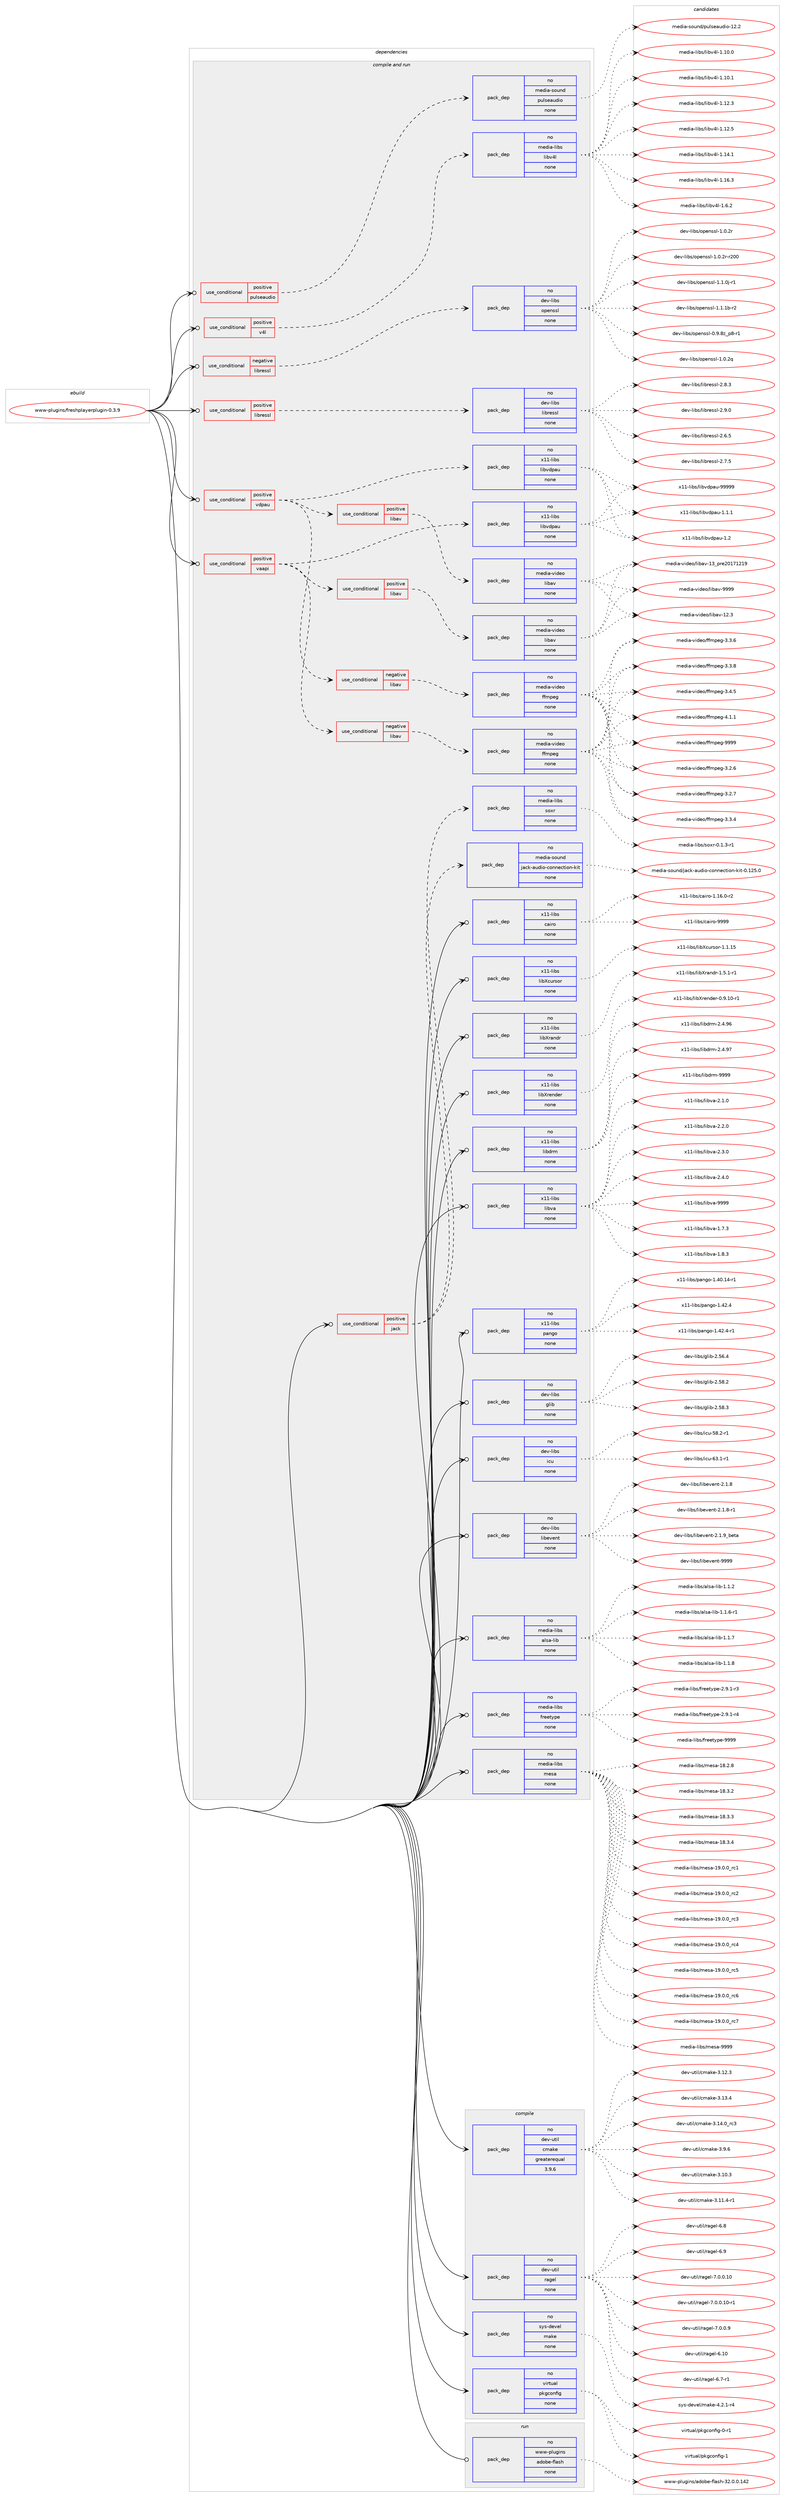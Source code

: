digraph prolog {

# *************
# Graph options
# *************

newrank=true;
concentrate=true;
compound=true;
graph [rankdir=LR,fontname=Helvetica,fontsize=10,ranksep=1.5];#, ranksep=2.5, nodesep=0.2];
edge  [arrowhead=vee];
node  [fontname=Helvetica,fontsize=10];

# **********
# The ebuild
# **********

subgraph cluster_leftcol {
color=gray;
rank=same;
label=<<i>ebuild</i>>;
id [label="www-plugins/freshplayerplugin-0.3.9", color=red, width=4, href="../www-plugins/freshplayerplugin-0.3.9.svg"];
}

# ****************
# The dependencies
# ****************

subgraph cluster_midcol {
color=gray;
label=<<i>dependencies</i>>;
subgraph cluster_compile {
fillcolor="#eeeeee";
style=filled;
label=<<i>compile</i>>;
subgraph pack1257080 {
dependency1750704 [label=<<TABLE BORDER="0" CELLBORDER="1" CELLSPACING="0" CELLPADDING="4" WIDTH="220"><TR><TD ROWSPAN="6" CELLPADDING="30">pack_dep</TD></TR><TR><TD WIDTH="110">no</TD></TR><TR><TD>dev-util</TD></TR><TR><TD>cmake</TD></TR><TR><TD>greaterequal</TD></TR><TR><TD>3.9.6</TD></TR></TABLE>>, shape=none, color=blue];
}
id:e -> dependency1750704:w [weight=20,style="solid",arrowhead="vee"];
subgraph pack1257081 {
dependency1750705 [label=<<TABLE BORDER="0" CELLBORDER="1" CELLSPACING="0" CELLPADDING="4" WIDTH="220"><TR><TD ROWSPAN="6" CELLPADDING="30">pack_dep</TD></TR><TR><TD WIDTH="110">no</TD></TR><TR><TD>dev-util</TD></TR><TR><TD>ragel</TD></TR><TR><TD>none</TD></TR><TR><TD></TD></TR></TABLE>>, shape=none, color=blue];
}
id:e -> dependency1750705:w [weight=20,style="solid",arrowhead="vee"];
subgraph pack1257082 {
dependency1750706 [label=<<TABLE BORDER="0" CELLBORDER="1" CELLSPACING="0" CELLPADDING="4" WIDTH="220"><TR><TD ROWSPAN="6" CELLPADDING="30">pack_dep</TD></TR><TR><TD WIDTH="110">no</TD></TR><TR><TD>sys-devel</TD></TR><TR><TD>make</TD></TR><TR><TD>none</TD></TR><TR><TD></TD></TR></TABLE>>, shape=none, color=blue];
}
id:e -> dependency1750706:w [weight=20,style="solid",arrowhead="vee"];
subgraph pack1257083 {
dependency1750707 [label=<<TABLE BORDER="0" CELLBORDER="1" CELLSPACING="0" CELLPADDING="4" WIDTH="220"><TR><TD ROWSPAN="6" CELLPADDING="30">pack_dep</TD></TR><TR><TD WIDTH="110">no</TD></TR><TR><TD>virtual</TD></TR><TR><TD>pkgconfig</TD></TR><TR><TD>none</TD></TR><TR><TD></TD></TR></TABLE>>, shape=none, color=blue];
}
id:e -> dependency1750707:w [weight=20,style="solid",arrowhead="vee"];
}
subgraph cluster_compileandrun {
fillcolor="#eeeeee";
style=filled;
label=<<i>compile and run</i>>;
subgraph cond464347 {
dependency1750708 [label=<<TABLE BORDER="0" CELLBORDER="1" CELLSPACING="0" CELLPADDING="4"><TR><TD ROWSPAN="3" CELLPADDING="10">use_conditional</TD></TR><TR><TD>negative</TD></TR><TR><TD>libressl</TD></TR></TABLE>>, shape=none, color=red];
subgraph pack1257084 {
dependency1750709 [label=<<TABLE BORDER="0" CELLBORDER="1" CELLSPACING="0" CELLPADDING="4" WIDTH="220"><TR><TD ROWSPAN="6" CELLPADDING="30">pack_dep</TD></TR><TR><TD WIDTH="110">no</TD></TR><TR><TD>dev-libs</TD></TR><TR><TD>openssl</TD></TR><TR><TD>none</TD></TR><TR><TD></TD></TR></TABLE>>, shape=none, color=blue];
}
dependency1750708:e -> dependency1750709:w [weight=20,style="dashed",arrowhead="vee"];
}
id:e -> dependency1750708:w [weight=20,style="solid",arrowhead="odotvee"];
subgraph cond464348 {
dependency1750710 [label=<<TABLE BORDER="0" CELLBORDER="1" CELLSPACING="0" CELLPADDING="4"><TR><TD ROWSPAN="3" CELLPADDING="10">use_conditional</TD></TR><TR><TD>positive</TD></TR><TR><TD>jack</TD></TR></TABLE>>, shape=none, color=red];
subgraph pack1257085 {
dependency1750711 [label=<<TABLE BORDER="0" CELLBORDER="1" CELLSPACING="0" CELLPADDING="4" WIDTH="220"><TR><TD ROWSPAN="6" CELLPADDING="30">pack_dep</TD></TR><TR><TD WIDTH="110">no</TD></TR><TR><TD>media-sound</TD></TR><TR><TD>jack-audio-connection-kit</TD></TR><TR><TD>none</TD></TR><TR><TD></TD></TR></TABLE>>, shape=none, color=blue];
}
dependency1750710:e -> dependency1750711:w [weight=20,style="dashed",arrowhead="vee"];
subgraph pack1257086 {
dependency1750712 [label=<<TABLE BORDER="0" CELLBORDER="1" CELLSPACING="0" CELLPADDING="4" WIDTH="220"><TR><TD ROWSPAN="6" CELLPADDING="30">pack_dep</TD></TR><TR><TD WIDTH="110">no</TD></TR><TR><TD>media-libs</TD></TR><TR><TD>soxr</TD></TR><TR><TD>none</TD></TR><TR><TD></TD></TR></TABLE>>, shape=none, color=blue];
}
dependency1750710:e -> dependency1750712:w [weight=20,style="dashed",arrowhead="vee"];
}
id:e -> dependency1750710:w [weight=20,style="solid",arrowhead="odotvee"];
subgraph cond464349 {
dependency1750713 [label=<<TABLE BORDER="0" CELLBORDER="1" CELLSPACING="0" CELLPADDING="4"><TR><TD ROWSPAN="3" CELLPADDING="10">use_conditional</TD></TR><TR><TD>positive</TD></TR><TR><TD>libressl</TD></TR></TABLE>>, shape=none, color=red];
subgraph pack1257087 {
dependency1750714 [label=<<TABLE BORDER="0" CELLBORDER="1" CELLSPACING="0" CELLPADDING="4" WIDTH="220"><TR><TD ROWSPAN="6" CELLPADDING="30">pack_dep</TD></TR><TR><TD WIDTH="110">no</TD></TR><TR><TD>dev-libs</TD></TR><TR><TD>libressl</TD></TR><TR><TD>none</TD></TR><TR><TD></TD></TR></TABLE>>, shape=none, color=blue];
}
dependency1750713:e -> dependency1750714:w [weight=20,style="dashed",arrowhead="vee"];
}
id:e -> dependency1750713:w [weight=20,style="solid",arrowhead="odotvee"];
subgraph cond464350 {
dependency1750715 [label=<<TABLE BORDER="0" CELLBORDER="1" CELLSPACING="0" CELLPADDING="4"><TR><TD ROWSPAN="3" CELLPADDING="10">use_conditional</TD></TR><TR><TD>positive</TD></TR><TR><TD>pulseaudio</TD></TR></TABLE>>, shape=none, color=red];
subgraph pack1257088 {
dependency1750716 [label=<<TABLE BORDER="0" CELLBORDER="1" CELLSPACING="0" CELLPADDING="4" WIDTH="220"><TR><TD ROWSPAN="6" CELLPADDING="30">pack_dep</TD></TR><TR><TD WIDTH="110">no</TD></TR><TR><TD>media-sound</TD></TR><TR><TD>pulseaudio</TD></TR><TR><TD>none</TD></TR><TR><TD></TD></TR></TABLE>>, shape=none, color=blue];
}
dependency1750715:e -> dependency1750716:w [weight=20,style="dashed",arrowhead="vee"];
}
id:e -> dependency1750715:w [weight=20,style="solid",arrowhead="odotvee"];
subgraph cond464351 {
dependency1750717 [label=<<TABLE BORDER="0" CELLBORDER="1" CELLSPACING="0" CELLPADDING="4"><TR><TD ROWSPAN="3" CELLPADDING="10">use_conditional</TD></TR><TR><TD>positive</TD></TR><TR><TD>v4l</TD></TR></TABLE>>, shape=none, color=red];
subgraph pack1257089 {
dependency1750718 [label=<<TABLE BORDER="0" CELLBORDER="1" CELLSPACING="0" CELLPADDING="4" WIDTH="220"><TR><TD ROWSPAN="6" CELLPADDING="30">pack_dep</TD></TR><TR><TD WIDTH="110">no</TD></TR><TR><TD>media-libs</TD></TR><TR><TD>libv4l</TD></TR><TR><TD>none</TD></TR><TR><TD></TD></TR></TABLE>>, shape=none, color=blue];
}
dependency1750717:e -> dependency1750718:w [weight=20,style="dashed",arrowhead="vee"];
}
id:e -> dependency1750717:w [weight=20,style="solid",arrowhead="odotvee"];
subgraph cond464352 {
dependency1750719 [label=<<TABLE BORDER="0" CELLBORDER="1" CELLSPACING="0" CELLPADDING="4"><TR><TD ROWSPAN="3" CELLPADDING="10">use_conditional</TD></TR><TR><TD>positive</TD></TR><TR><TD>vaapi</TD></TR></TABLE>>, shape=none, color=red];
subgraph cond464353 {
dependency1750720 [label=<<TABLE BORDER="0" CELLBORDER="1" CELLSPACING="0" CELLPADDING="4"><TR><TD ROWSPAN="3" CELLPADDING="10">use_conditional</TD></TR><TR><TD>positive</TD></TR><TR><TD>libav</TD></TR></TABLE>>, shape=none, color=red];
subgraph pack1257090 {
dependency1750721 [label=<<TABLE BORDER="0" CELLBORDER="1" CELLSPACING="0" CELLPADDING="4" WIDTH="220"><TR><TD ROWSPAN="6" CELLPADDING="30">pack_dep</TD></TR><TR><TD WIDTH="110">no</TD></TR><TR><TD>media-video</TD></TR><TR><TD>libav</TD></TR><TR><TD>none</TD></TR><TR><TD></TD></TR></TABLE>>, shape=none, color=blue];
}
dependency1750720:e -> dependency1750721:w [weight=20,style="dashed",arrowhead="vee"];
}
dependency1750719:e -> dependency1750720:w [weight=20,style="dashed",arrowhead="vee"];
subgraph cond464354 {
dependency1750722 [label=<<TABLE BORDER="0" CELLBORDER="1" CELLSPACING="0" CELLPADDING="4"><TR><TD ROWSPAN="3" CELLPADDING="10">use_conditional</TD></TR><TR><TD>negative</TD></TR><TR><TD>libav</TD></TR></TABLE>>, shape=none, color=red];
subgraph pack1257091 {
dependency1750723 [label=<<TABLE BORDER="0" CELLBORDER="1" CELLSPACING="0" CELLPADDING="4" WIDTH="220"><TR><TD ROWSPAN="6" CELLPADDING="30">pack_dep</TD></TR><TR><TD WIDTH="110">no</TD></TR><TR><TD>media-video</TD></TR><TR><TD>ffmpeg</TD></TR><TR><TD>none</TD></TR><TR><TD></TD></TR></TABLE>>, shape=none, color=blue];
}
dependency1750722:e -> dependency1750723:w [weight=20,style="dashed",arrowhead="vee"];
}
dependency1750719:e -> dependency1750722:w [weight=20,style="dashed",arrowhead="vee"];
subgraph pack1257092 {
dependency1750724 [label=<<TABLE BORDER="0" CELLBORDER="1" CELLSPACING="0" CELLPADDING="4" WIDTH="220"><TR><TD ROWSPAN="6" CELLPADDING="30">pack_dep</TD></TR><TR><TD WIDTH="110">no</TD></TR><TR><TD>x11-libs</TD></TR><TR><TD>libvdpau</TD></TR><TR><TD>none</TD></TR><TR><TD></TD></TR></TABLE>>, shape=none, color=blue];
}
dependency1750719:e -> dependency1750724:w [weight=20,style="dashed",arrowhead="vee"];
}
id:e -> dependency1750719:w [weight=20,style="solid",arrowhead="odotvee"];
subgraph cond464355 {
dependency1750725 [label=<<TABLE BORDER="0" CELLBORDER="1" CELLSPACING="0" CELLPADDING="4"><TR><TD ROWSPAN="3" CELLPADDING="10">use_conditional</TD></TR><TR><TD>positive</TD></TR><TR><TD>vdpau</TD></TR></TABLE>>, shape=none, color=red];
subgraph cond464356 {
dependency1750726 [label=<<TABLE BORDER="0" CELLBORDER="1" CELLSPACING="0" CELLPADDING="4"><TR><TD ROWSPAN="3" CELLPADDING="10">use_conditional</TD></TR><TR><TD>positive</TD></TR><TR><TD>libav</TD></TR></TABLE>>, shape=none, color=red];
subgraph pack1257093 {
dependency1750727 [label=<<TABLE BORDER="0" CELLBORDER="1" CELLSPACING="0" CELLPADDING="4" WIDTH="220"><TR><TD ROWSPAN="6" CELLPADDING="30">pack_dep</TD></TR><TR><TD WIDTH="110">no</TD></TR><TR><TD>media-video</TD></TR><TR><TD>libav</TD></TR><TR><TD>none</TD></TR><TR><TD></TD></TR></TABLE>>, shape=none, color=blue];
}
dependency1750726:e -> dependency1750727:w [weight=20,style="dashed",arrowhead="vee"];
}
dependency1750725:e -> dependency1750726:w [weight=20,style="dashed",arrowhead="vee"];
subgraph cond464357 {
dependency1750728 [label=<<TABLE BORDER="0" CELLBORDER="1" CELLSPACING="0" CELLPADDING="4"><TR><TD ROWSPAN="3" CELLPADDING="10">use_conditional</TD></TR><TR><TD>negative</TD></TR><TR><TD>libav</TD></TR></TABLE>>, shape=none, color=red];
subgraph pack1257094 {
dependency1750729 [label=<<TABLE BORDER="0" CELLBORDER="1" CELLSPACING="0" CELLPADDING="4" WIDTH="220"><TR><TD ROWSPAN="6" CELLPADDING="30">pack_dep</TD></TR><TR><TD WIDTH="110">no</TD></TR><TR><TD>media-video</TD></TR><TR><TD>ffmpeg</TD></TR><TR><TD>none</TD></TR><TR><TD></TD></TR></TABLE>>, shape=none, color=blue];
}
dependency1750728:e -> dependency1750729:w [weight=20,style="dashed",arrowhead="vee"];
}
dependency1750725:e -> dependency1750728:w [weight=20,style="dashed",arrowhead="vee"];
subgraph pack1257095 {
dependency1750730 [label=<<TABLE BORDER="0" CELLBORDER="1" CELLSPACING="0" CELLPADDING="4" WIDTH="220"><TR><TD ROWSPAN="6" CELLPADDING="30">pack_dep</TD></TR><TR><TD WIDTH="110">no</TD></TR><TR><TD>x11-libs</TD></TR><TR><TD>libvdpau</TD></TR><TR><TD>none</TD></TR><TR><TD></TD></TR></TABLE>>, shape=none, color=blue];
}
dependency1750725:e -> dependency1750730:w [weight=20,style="dashed",arrowhead="vee"];
}
id:e -> dependency1750725:w [weight=20,style="solid",arrowhead="odotvee"];
subgraph pack1257096 {
dependency1750731 [label=<<TABLE BORDER="0" CELLBORDER="1" CELLSPACING="0" CELLPADDING="4" WIDTH="220"><TR><TD ROWSPAN="6" CELLPADDING="30">pack_dep</TD></TR><TR><TD WIDTH="110">no</TD></TR><TR><TD>dev-libs</TD></TR><TR><TD>glib</TD></TR><TR><TD>none</TD></TR><TR><TD></TD></TR></TABLE>>, shape=none, color=blue];
}
id:e -> dependency1750731:w [weight=20,style="solid",arrowhead="odotvee"];
subgraph pack1257097 {
dependency1750732 [label=<<TABLE BORDER="0" CELLBORDER="1" CELLSPACING="0" CELLPADDING="4" WIDTH="220"><TR><TD ROWSPAN="6" CELLPADDING="30">pack_dep</TD></TR><TR><TD WIDTH="110">no</TD></TR><TR><TD>dev-libs</TD></TR><TR><TD>icu</TD></TR><TR><TD>none</TD></TR><TR><TD></TD></TR></TABLE>>, shape=none, color=blue];
}
id:e -> dependency1750732:w [weight=20,style="solid",arrowhead="odotvee"];
subgraph pack1257098 {
dependency1750733 [label=<<TABLE BORDER="0" CELLBORDER="1" CELLSPACING="0" CELLPADDING="4" WIDTH="220"><TR><TD ROWSPAN="6" CELLPADDING="30">pack_dep</TD></TR><TR><TD WIDTH="110">no</TD></TR><TR><TD>dev-libs</TD></TR><TR><TD>libevent</TD></TR><TR><TD>none</TD></TR><TR><TD></TD></TR></TABLE>>, shape=none, color=blue];
}
id:e -> dependency1750733:w [weight=20,style="solid",arrowhead="odotvee"];
subgraph pack1257099 {
dependency1750734 [label=<<TABLE BORDER="0" CELLBORDER="1" CELLSPACING="0" CELLPADDING="4" WIDTH="220"><TR><TD ROWSPAN="6" CELLPADDING="30">pack_dep</TD></TR><TR><TD WIDTH="110">no</TD></TR><TR><TD>media-libs</TD></TR><TR><TD>alsa-lib</TD></TR><TR><TD>none</TD></TR><TR><TD></TD></TR></TABLE>>, shape=none, color=blue];
}
id:e -> dependency1750734:w [weight=20,style="solid",arrowhead="odotvee"];
subgraph pack1257100 {
dependency1750735 [label=<<TABLE BORDER="0" CELLBORDER="1" CELLSPACING="0" CELLPADDING="4" WIDTH="220"><TR><TD ROWSPAN="6" CELLPADDING="30">pack_dep</TD></TR><TR><TD WIDTH="110">no</TD></TR><TR><TD>media-libs</TD></TR><TR><TD>freetype</TD></TR><TR><TD>none</TD></TR><TR><TD></TD></TR></TABLE>>, shape=none, color=blue];
}
id:e -> dependency1750735:w [weight=20,style="solid",arrowhead="odotvee"];
subgraph pack1257101 {
dependency1750736 [label=<<TABLE BORDER="0" CELLBORDER="1" CELLSPACING="0" CELLPADDING="4" WIDTH="220"><TR><TD ROWSPAN="6" CELLPADDING="30">pack_dep</TD></TR><TR><TD WIDTH="110">no</TD></TR><TR><TD>media-libs</TD></TR><TR><TD>mesa</TD></TR><TR><TD>none</TD></TR><TR><TD></TD></TR></TABLE>>, shape=none, color=blue];
}
id:e -> dependency1750736:w [weight=20,style="solid",arrowhead="odotvee"];
subgraph pack1257102 {
dependency1750737 [label=<<TABLE BORDER="0" CELLBORDER="1" CELLSPACING="0" CELLPADDING="4" WIDTH="220"><TR><TD ROWSPAN="6" CELLPADDING="30">pack_dep</TD></TR><TR><TD WIDTH="110">no</TD></TR><TR><TD>x11-libs</TD></TR><TR><TD>cairo</TD></TR><TR><TD>none</TD></TR><TR><TD></TD></TR></TABLE>>, shape=none, color=blue];
}
id:e -> dependency1750737:w [weight=20,style="solid",arrowhead="odotvee"];
subgraph pack1257103 {
dependency1750738 [label=<<TABLE BORDER="0" CELLBORDER="1" CELLSPACING="0" CELLPADDING="4" WIDTH="220"><TR><TD ROWSPAN="6" CELLPADDING="30">pack_dep</TD></TR><TR><TD WIDTH="110">no</TD></TR><TR><TD>x11-libs</TD></TR><TR><TD>libXcursor</TD></TR><TR><TD>none</TD></TR><TR><TD></TD></TR></TABLE>>, shape=none, color=blue];
}
id:e -> dependency1750738:w [weight=20,style="solid",arrowhead="odotvee"];
subgraph pack1257104 {
dependency1750739 [label=<<TABLE BORDER="0" CELLBORDER="1" CELLSPACING="0" CELLPADDING="4" WIDTH="220"><TR><TD ROWSPAN="6" CELLPADDING="30">pack_dep</TD></TR><TR><TD WIDTH="110">no</TD></TR><TR><TD>x11-libs</TD></TR><TR><TD>libXrandr</TD></TR><TR><TD>none</TD></TR><TR><TD></TD></TR></TABLE>>, shape=none, color=blue];
}
id:e -> dependency1750739:w [weight=20,style="solid",arrowhead="odotvee"];
subgraph pack1257105 {
dependency1750740 [label=<<TABLE BORDER="0" CELLBORDER="1" CELLSPACING="0" CELLPADDING="4" WIDTH="220"><TR><TD ROWSPAN="6" CELLPADDING="30">pack_dep</TD></TR><TR><TD WIDTH="110">no</TD></TR><TR><TD>x11-libs</TD></TR><TR><TD>libXrender</TD></TR><TR><TD>none</TD></TR><TR><TD></TD></TR></TABLE>>, shape=none, color=blue];
}
id:e -> dependency1750740:w [weight=20,style="solid",arrowhead="odotvee"];
subgraph pack1257106 {
dependency1750741 [label=<<TABLE BORDER="0" CELLBORDER="1" CELLSPACING="0" CELLPADDING="4" WIDTH="220"><TR><TD ROWSPAN="6" CELLPADDING="30">pack_dep</TD></TR><TR><TD WIDTH="110">no</TD></TR><TR><TD>x11-libs</TD></TR><TR><TD>libdrm</TD></TR><TR><TD>none</TD></TR><TR><TD></TD></TR></TABLE>>, shape=none, color=blue];
}
id:e -> dependency1750741:w [weight=20,style="solid",arrowhead="odotvee"];
subgraph pack1257107 {
dependency1750742 [label=<<TABLE BORDER="0" CELLBORDER="1" CELLSPACING="0" CELLPADDING="4" WIDTH="220"><TR><TD ROWSPAN="6" CELLPADDING="30">pack_dep</TD></TR><TR><TD WIDTH="110">no</TD></TR><TR><TD>x11-libs</TD></TR><TR><TD>libva</TD></TR><TR><TD>none</TD></TR><TR><TD></TD></TR></TABLE>>, shape=none, color=blue];
}
id:e -> dependency1750742:w [weight=20,style="solid",arrowhead="odotvee"];
subgraph pack1257108 {
dependency1750743 [label=<<TABLE BORDER="0" CELLBORDER="1" CELLSPACING="0" CELLPADDING="4" WIDTH="220"><TR><TD ROWSPAN="6" CELLPADDING="30">pack_dep</TD></TR><TR><TD WIDTH="110">no</TD></TR><TR><TD>x11-libs</TD></TR><TR><TD>pango</TD></TR><TR><TD>none</TD></TR><TR><TD></TD></TR></TABLE>>, shape=none, color=blue];
}
id:e -> dependency1750743:w [weight=20,style="solid",arrowhead="odotvee"];
}
subgraph cluster_run {
fillcolor="#eeeeee";
style=filled;
label=<<i>run</i>>;
subgraph pack1257109 {
dependency1750744 [label=<<TABLE BORDER="0" CELLBORDER="1" CELLSPACING="0" CELLPADDING="4" WIDTH="220"><TR><TD ROWSPAN="6" CELLPADDING="30">pack_dep</TD></TR><TR><TD WIDTH="110">no</TD></TR><TR><TD>www-plugins</TD></TR><TR><TD>adobe-flash</TD></TR><TR><TD>none</TD></TR><TR><TD></TD></TR></TABLE>>, shape=none, color=blue];
}
id:e -> dependency1750744:w [weight=20,style="solid",arrowhead="odot"];
}
}

# **************
# The candidates
# **************

subgraph cluster_choices {
rank=same;
color=gray;
label=<<i>candidates</i>>;

subgraph choice1257080 {
color=black;
nodesep=1;
choice1001011184511711610510847991099710710145514649484651 [label="dev-util/cmake-3.10.3", color=red, width=4,href="../dev-util/cmake-3.10.3.svg"];
choice10010111845117116105108479910997107101455146494946524511449 [label="dev-util/cmake-3.11.4-r1", color=red, width=4,href="../dev-util/cmake-3.11.4-r1.svg"];
choice1001011184511711610510847991099710710145514649504651 [label="dev-util/cmake-3.12.3", color=red, width=4,href="../dev-util/cmake-3.12.3.svg"];
choice1001011184511711610510847991099710710145514649514652 [label="dev-util/cmake-3.13.4", color=red, width=4,href="../dev-util/cmake-3.13.4.svg"];
choice1001011184511711610510847991099710710145514649524648951149951 [label="dev-util/cmake-3.14.0_rc3", color=red, width=4,href="../dev-util/cmake-3.14.0_rc3.svg"];
choice10010111845117116105108479910997107101455146574654 [label="dev-util/cmake-3.9.6", color=red, width=4,href="../dev-util/cmake-3.9.6.svg"];
dependency1750704:e -> choice1001011184511711610510847991099710710145514649484651:w [style=dotted,weight="100"];
dependency1750704:e -> choice10010111845117116105108479910997107101455146494946524511449:w [style=dotted,weight="100"];
dependency1750704:e -> choice1001011184511711610510847991099710710145514649504651:w [style=dotted,weight="100"];
dependency1750704:e -> choice1001011184511711610510847991099710710145514649514652:w [style=dotted,weight="100"];
dependency1750704:e -> choice1001011184511711610510847991099710710145514649524648951149951:w [style=dotted,weight="100"];
dependency1750704:e -> choice10010111845117116105108479910997107101455146574654:w [style=dotted,weight="100"];
}
subgraph choice1257081 {
color=black;
nodesep=1;
choice1001011184511711610510847114971031011084554464948 [label="dev-util/ragel-6.10", color=red, width=4,href="../dev-util/ragel-6.10.svg"];
choice100101118451171161051084711497103101108455446554511449 [label="dev-util/ragel-6.7-r1", color=red, width=4,href="../dev-util/ragel-6.7-r1.svg"];
choice10010111845117116105108471149710310110845544656 [label="dev-util/ragel-6.8", color=red, width=4,href="../dev-util/ragel-6.8.svg"];
choice10010111845117116105108471149710310110845544657 [label="dev-util/ragel-6.9", color=red, width=4,href="../dev-util/ragel-6.9.svg"];
choice100101118451171161051084711497103101108455546484648464948 [label="dev-util/ragel-7.0.0.10", color=red, width=4,href="../dev-util/ragel-7.0.0.10.svg"];
choice1001011184511711610510847114971031011084555464846484649484511449 [label="dev-util/ragel-7.0.0.10-r1", color=red, width=4,href="../dev-util/ragel-7.0.0.10-r1.svg"];
choice1001011184511711610510847114971031011084555464846484657 [label="dev-util/ragel-7.0.0.9", color=red, width=4,href="../dev-util/ragel-7.0.0.9.svg"];
dependency1750705:e -> choice1001011184511711610510847114971031011084554464948:w [style=dotted,weight="100"];
dependency1750705:e -> choice100101118451171161051084711497103101108455446554511449:w [style=dotted,weight="100"];
dependency1750705:e -> choice10010111845117116105108471149710310110845544656:w [style=dotted,weight="100"];
dependency1750705:e -> choice10010111845117116105108471149710310110845544657:w [style=dotted,weight="100"];
dependency1750705:e -> choice100101118451171161051084711497103101108455546484648464948:w [style=dotted,weight="100"];
dependency1750705:e -> choice1001011184511711610510847114971031011084555464846484649484511449:w [style=dotted,weight="100"];
dependency1750705:e -> choice1001011184511711610510847114971031011084555464846484657:w [style=dotted,weight="100"];
}
subgraph choice1257082 {
color=black;
nodesep=1;
choice1151211154510010111810110847109971071014552465046494511452 [label="sys-devel/make-4.2.1-r4", color=red, width=4,href="../sys-devel/make-4.2.1-r4.svg"];
dependency1750706:e -> choice1151211154510010111810110847109971071014552465046494511452:w [style=dotted,weight="100"];
}
subgraph choice1257083 {
color=black;
nodesep=1;
choice11810511411611797108471121071039911111010210510345484511449 [label="virtual/pkgconfig-0-r1", color=red, width=4,href="../virtual/pkgconfig-0-r1.svg"];
choice1181051141161179710847112107103991111101021051034549 [label="virtual/pkgconfig-1", color=red, width=4,href="../virtual/pkgconfig-1.svg"];
dependency1750707:e -> choice11810511411611797108471121071039911111010210510345484511449:w [style=dotted,weight="100"];
dependency1750707:e -> choice1181051141161179710847112107103991111101021051034549:w [style=dotted,weight="100"];
}
subgraph choice1257084 {
color=black;
nodesep=1;
choice10010111845108105981154711111210111011511510845484657465612295112564511449 [label="dev-libs/openssl-0.9.8z_p8-r1", color=red, width=4,href="../dev-libs/openssl-0.9.8z_p8-r1.svg"];
choice100101118451081059811547111112101110115115108454946484650113 [label="dev-libs/openssl-1.0.2q", color=red, width=4,href="../dev-libs/openssl-1.0.2q.svg"];
choice100101118451081059811547111112101110115115108454946484650114 [label="dev-libs/openssl-1.0.2r", color=red, width=4,href="../dev-libs/openssl-1.0.2r.svg"];
choice10010111845108105981154711111210111011511510845494648465011445114504848 [label="dev-libs/openssl-1.0.2r-r200", color=red, width=4,href="../dev-libs/openssl-1.0.2r-r200.svg"];
choice1001011184510810598115471111121011101151151084549464946481064511449 [label="dev-libs/openssl-1.1.0j-r1", color=red, width=4,href="../dev-libs/openssl-1.1.0j-r1.svg"];
choice100101118451081059811547111112101110115115108454946494649984511450 [label="dev-libs/openssl-1.1.1b-r2", color=red, width=4,href="../dev-libs/openssl-1.1.1b-r2.svg"];
dependency1750709:e -> choice10010111845108105981154711111210111011511510845484657465612295112564511449:w [style=dotted,weight="100"];
dependency1750709:e -> choice100101118451081059811547111112101110115115108454946484650113:w [style=dotted,weight="100"];
dependency1750709:e -> choice100101118451081059811547111112101110115115108454946484650114:w [style=dotted,weight="100"];
dependency1750709:e -> choice10010111845108105981154711111210111011511510845494648465011445114504848:w [style=dotted,weight="100"];
dependency1750709:e -> choice1001011184510810598115471111121011101151151084549464946481064511449:w [style=dotted,weight="100"];
dependency1750709:e -> choice100101118451081059811547111112101110115115108454946494649984511450:w [style=dotted,weight="100"];
}
subgraph choice1257085 {
color=black;
nodesep=1;
choice10910110010597451151111171101004710697991074597117100105111459911111011010199116105111110451071051164548464950534648 [label="media-sound/jack-audio-connection-kit-0.125.0", color=red, width=4,href="../media-sound/jack-audio-connection-kit-0.125.0.svg"];
dependency1750711:e -> choice10910110010597451151111171101004710697991074597117100105111459911111011010199116105111110451071051164548464950534648:w [style=dotted,weight="100"];
}
subgraph choice1257086 {
color=black;
nodesep=1;
choice109101100105974510810598115471151111201144548464946514511449 [label="media-libs/soxr-0.1.3-r1", color=red, width=4,href="../media-libs/soxr-0.1.3-r1.svg"];
dependency1750712:e -> choice109101100105974510810598115471151111201144548464946514511449:w [style=dotted,weight="100"];
}
subgraph choice1257087 {
color=black;
nodesep=1;
choice10010111845108105981154710810598114101115115108455046544653 [label="dev-libs/libressl-2.6.5", color=red, width=4,href="../dev-libs/libressl-2.6.5.svg"];
choice10010111845108105981154710810598114101115115108455046554653 [label="dev-libs/libressl-2.7.5", color=red, width=4,href="../dev-libs/libressl-2.7.5.svg"];
choice10010111845108105981154710810598114101115115108455046564651 [label="dev-libs/libressl-2.8.3", color=red, width=4,href="../dev-libs/libressl-2.8.3.svg"];
choice10010111845108105981154710810598114101115115108455046574648 [label="dev-libs/libressl-2.9.0", color=red, width=4,href="../dev-libs/libressl-2.9.0.svg"];
dependency1750714:e -> choice10010111845108105981154710810598114101115115108455046544653:w [style=dotted,weight="100"];
dependency1750714:e -> choice10010111845108105981154710810598114101115115108455046554653:w [style=dotted,weight="100"];
dependency1750714:e -> choice10010111845108105981154710810598114101115115108455046564651:w [style=dotted,weight="100"];
dependency1750714:e -> choice10010111845108105981154710810598114101115115108455046574648:w [style=dotted,weight="100"];
}
subgraph choice1257088 {
color=black;
nodesep=1;
choice109101100105974511511111711010047112117108115101971171001051114549504650 [label="media-sound/pulseaudio-12.2", color=red, width=4,href="../media-sound/pulseaudio-12.2.svg"];
dependency1750716:e -> choice109101100105974511511111711010047112117108115101971171001051114549504650:w [style=dotted,weight="100"];
}
subgraph choice1257089 {
color=black;
nodesep=1;
choice10910110010597451081059811547108105981185210845494649484648 [label="media-libs/libv4l-1.10.0", color=red, width=4,href="../media-libs/libv4l-1.10.0.svg"];
choice10910110010597451081059811547108105981185210845494649484649 [label="media-libs/libv4l-1.10.1", color=red, width=4,href="../media-libs/libv4l-1.10.1.svg"];
choice10910110010597451081059811547108105981185210845494649504651 [label="media-libs/libv4l-1.12.3", color=red, width=4,href="../media-libs/libv4l-1.12.3.svg"];
choice10910110010597451081059811547108105981185210845494649504653 [label="media-libs/libv4l-1.12.5", color=red, width=4,href="../media-libs/libv4l-1.12.5.svg"];
choice10910110010597451081059811547108105981185210845494649524649 [label="media-libs/libv4l-1.14.1", color=red, width=4,href="../media-libs/libv4l-1.14.1.svg"];
choice10910110010597451081059811547108105981185210845494649544651 [label="media-libs/libv4l-1.16.3", color=red, width=4,href="../media-libs/libv4l-1.16.3.svg"];
choice109101100105974510810598115471081059811852108454946544650 [label="media-libs/libv4l-1.6.2", color=red, width=4,href="../media-libs/libv4l-1.6.2.svg"];
dependency1750718:e -> choice10910110010597451081059811547108105981185210845494649484648:w [style=dotted,weight="100"];
dependency1750718:e -> choice10910110010597451081059811547108105981185210845494649484649:w [style=dotted,weight="100"];
dependency1750718:e -> choice10910110010597451081059811547108105981185210845494649504651:w [style=dotted,weight="100"];
dependency1750718:e -> choice10910110010597451081059811547108105981185210845494649504653:w [style=dotted,weight="100"];
dependency1750718:e -> choice10910110010597451081059811547108105981185210845494649524649:w [style=dotted,weight="100"];
dependency1750718:e -> choice10910110010597451081059811547108105981185210845494649544651:w [style=dotted,weight="100"];
dependency1750718:e -> choice109101100105974510810598115471081059811852108454946544650:w [style=dotted,weight="100"];
}
subgraph choice1257090 {
color=black;
nodesep=1;
choice10910110010597451181051001011114710810598971184549504651 [label="media-video/libav-12.3", color=red, width=4,href="../media-video/libav-12.3.svg"];
choice1091011001059745118105100101111471081059897118454951951121141015048495549504957 [label="media-video/libav-13_pre20171219", color=red, width=4,href="../media-video/libav-13_pre20171219.svg"];
choice10910110010597451181051001011114710810598971184557575757 [label="media-video/libav-9999", color=red, width=4,href="../media-video/libav-9999.svg"];
dependency1750721:e -> choice10910110010597451181051001011114710810598971184549504651:w [style=dotted,weight="100"];
dependency1750721:e -> choice1091011001059745118105100101111471081059897118454951951121141015048495549504957:w [style=dotted,weight="100"];
dependency1750721:e -> choice10910110010597451181051001011114710810598971184557575757:w [style=dotted,weight="100"];
}
subgraph choice1257091 {
color=black;
nodesep=1;
choice109101100105974511810510010111147102102109112101103455146504654 [label="media-video/ffmpeg-3.2.6", color=red, width=4,href="../media-video/ffmpeg-3.2.6.svg"];
choice109101100105974511810510010111147102102109112101103455146504655 [label="media-video/ffmpeg-3.2.7", color=red, width=4,href="../media-video/ffmpeg-3.2.7.svg"];
choice109101100105974511810510010111147102102109112101103455146514652 [label="media-video/ffmpeg-3.3.4", color=red, width=4,href="../media-video/ffmpeg-3.3.4.svg"];
choice109101100105974511810510010111147102102109112101103455146514654 [label="media-video/ffmpeg-3.3.6", color=red, width=4,href="../media-video/ffmpeg-3.3.6.svg"];
choice109101100105974511810510010111147102102109112101103455146514656 [label="media-video/ffmpeg-3.3.8", color=red, width=4,href="../media-video/ffmpeg-3.3.8.svg"];
choice109101100105974511810510010111147102102109112101103455146524653 [label="media-video/ffmpeg-3.4.5", color=red, width=4,href="../media-video/ffmpeg-3.4.5.svg"];
choice109101100105974511810510010111147102102109112101103455246494649 [label="media-video/ffmpeg-4.1.1", color=red, width=4,href="../media-video/ffmpeg-4.1.1.svg"];
choice1091011001059745118105100101111471021021091121011034557575757 [label="media-video/ffmpeg-9999", color=red, width=4,href="../media-video/ffmpeg-9999.svg"];
dependency1750723:e -> choice109101100105974511810510010111147102102109112101103455146504654:w [style=dotted,weight="100"];
dependency1750723:e -> choice109101100105974511810510010111147102102109112101103455146504655:w [style=dotted,weight="100"];
dependency1750723:e -> choice109101100105974511810510010111147102102109112101103455146514652:w [style=dotted,weight="100"];
dependency1750723:e -> choice109101100105974511810510010111147102102109112101103455146514654:w [style=dotted,weight="100"];
dependency1750723:e -> choice109101100105974511810510010111147102102109112101103455146514656:w [style=dotted,weight="100"];
dependency1750723:e -> choice109101100105974511810510010111147102102109112101103455146524653:w [style=dotted,weight="100"];
dependency1750723:e -> choice109101100105974511810510010111147102102109112101103455246494649:w [style=dotted,weight="100"];
dependency1750723:e -> choice1091011001059745118105100101111471021021091121011034557575757:w [style=dotted,weight="100"];
}
subgraph choice1257092 {
color=black;
nodesep=1;
choice12049494510810598115471081059811810011297117454946494649 [label="x11-libs/libvdpau-1.1.1", color=red, width=4,href="../x11-libs/libvdpau-1.1.1.svg"];
choice1204949451081059811547108105981181001129711745494650 [label="x11-libs/libvdpau-1.2", color=red, width=4,href="../x11-libs/libvdpau-1.2.svg"];
choice12049494510810598115471081059811810011297117455757575757 [label="x11-libs/libvdpau-99999", color=red, width=4,href="../x11-libs/libvdpau-99999.svg"];
dependency1750724:e -> choice12049494510810598115471081059811810011297117454946494649:w [style=dotted,weight="100"];
dependency1750724:e -> choice1204949451081059811547108105981181001129711745494650:w [style=dotted,weight="100"];
dependency1750724:e -> choice12049494510810598115471081059811810011297117455757575757:w [style=dotted,weight="100"];
}
subgraph choice1257093 {
color=black;
nodesep=1;
choice10910110010597451181051001011114710810598971184549504651 [label="media-video/libav-12.3", color=red, width=4,href="../media-video/libav-12.3.svg"];
choice1091011001059745118105100101111471081059897118454951951121141015048495549504957 [label="media-video/libav-13_pre20171219", color=red, width=4,href="../media-video/libav-13_pre20171219.svg"];
choice10910110010597451181051001011114710810598971184557575757 [label="media-video/libav-9999", color=red, width=4,href="../media-video/libav-9999.svg"];
dependency1750727:e -> choice10910110010597451181051001011114710810598971184549504651:w [style=dotted,weight="100"];
dependency1750727:e -> choice1091011001059745118105100101111471081059897118454951951121141015048495549504957:w [style=dotted,weight="100"];
dependency1750727:e -> choice10910110010597451181051001011114710810598971184557575757:w [style=dotted,weight="100"];
}
subgraph choice1257094 {
color=black;
nodesep=1;
choice109101100105974511810510010111147102102109112101103455146504654 [label="media-video/ffmpeg-3.2.6", color=red, width=4,href="../media-video/ffmpeg-3.2.6.svg"];
choice109101100105974511810510010111147102102109112101103455146504655 [label="media-video/ffmpeg-3.2.7", color=red, width=4,href="../media-video/ffmpeg-3.2.7.svg"];
choice109101100105974511810510010111147102102109112101103455146514652 [label="media-video/ffmpeg-3.3.4", color=red, width=4,href="../media-video/ffmpeg-3.3.4.svg"];
choice109101100105974511810510010111147102102109112101103455146514654 [label="media-video/ffmpeg-3.3.6", color=red, width=4,href="../media-video/ffmpeg-3.3.6.svg"];
choice109101100105974511810510010111147102102109112101103455146514656 [label="media-video/ffmpeg-3.3.8", color=red, width=4,href="../media-video/ffmpeg-3.3.8.svg"];
choice109101100105974511810510010111147102102109112101103455146524653 [label="media-video/ffmpeg-3.4.5", color=red, width=4,href="../media-video/ffmpeg-3.4.5.svg"];
choice109101100105974511810510010111147102102109112101103455246494649 [label="media-video/ffmpeg-4.1.1", color=red, width=4,href="../media-video/ffmpeg-4.1.1.svg"];
choice1091011001059745118105100101111471021021091121011034557575757 [label="media-video/ffmpeg-9999", color=red, width=4,href="../media-video/ffmpeg-9999.svg"];
dependency1750729:e -> choice109101100105974511810510010111147102102109112101103455146504654:w [style=dotted,weight="100"];
dependency1750729:e -> choice109101100105974511810510010111147102102109112101103455146504655:w [style=dotted,weight="100"];
dependency1750729:e -> choice109101100105974511810510010111147102102109112101103455146514652:w [style=dotted,weight="100"];
dependency1750729:e -> choice109101100105974511810510010111147102102109112101103455146514654:w [style=dotted,weight="100"];
dependency1750729:e -> choice109101100105974511810510010111147102102109112101103455146514656:w [style=dotted,weight="100"];
dependency1750729:e -> choice109101100105974511810510010111147102102109112101103455146524653:w [style=dotted,weight="100"];
dependency1750729:e -> choice109101100105974511810510010111147102102109112101103455246494649:w [style=dotted,weight="100"];
dependency1750729:e -> choice1091011001059745118105100101111471021021091121011034557575757:w [style=dotted,weight="100"];
}
subgraph choice1257095 {
color=black;
nodesep=1;
choice12049494510810598115471081059811810011297117454946494649 [label="x11-libs/libvdpau-1.1.1", color=red, width=4,href="../x11-libs/libvdpau-1.1.1.svg"];
choice1204949451081059811547108105981181001129711745494650 [label="x11-libs/libvdpau-1.2", color=red, width=4,href="../x11-libs/libvdpau-1.2.svg"];
choice12049494510810598115471081059811810011297117455757575757 [label="x11-libs/libvdpau-99999", color=red, width=4,href="../x11-libs/libvdpau-99999.svg"];
dependency1750730:e -> choice12049494510810598115471081059811810011297117454946494649:w [style=dotted,weight="100"];
dependency1750730:e -> choice1204949451081059811547108105981181001129711745494650:w [style=dotted,weight="100"];
dependency1750730:e -> choice12049494510810598115471081059811810011297117455757575757:w [style=dotted,weight="100"];
}
subgraph choice1257096 {
color=black;
nodesep=1;
choice1001011184510810598115471031081059845504653544652 [label="dev-libs/glib-2.56.4", color=red, width=4,href="../dev-libs/glib-2.56.4.svg"];
choice1001011184510810598115471031081059845504653564650 [label="dev-libs/glib-2.58.2", color=red, width=4,href="../dev-libs/glib-2.58.2.svg"];
choice1001011184510810598115471031081059845504653564651 [label="dev-libs/glib-2.58.3", color=red, width=4,href="../dev-libs/glib-2.58.3.svg"];
dependency1750731:e -> choice1001011184510810598115471031081059845504653544652:w [style=dotted,weight="100"];
dependency1750731:e -> choice1001011184510810598115471031081059845504653564650:w [style=dotted,weight="100"];
dependency1750731:e -> choice1001011184510810598115471031081059845504653564651:w [style=dotted,weight="100"];
}
subgraph choice1257097 {
color=black;
nodesep=1;
choice1001011184510810598115471059911745535646504511449 [label="dev-libs/icu-58.2-r1", color=red, width=4,href="../dev-libs/icu-58.2-r1.svg"];
choice1001011184510810598115471059911745545146494511449 [label="dev-libs/icu-63.1-r1", color=red, width=4,href="../dev-libs/icu-63.1-r1.svg"];
dependency1750732:e -> choice1001011184510810598115471059911745535646504511449:w [style=dotted,weight="100"];
dependency1750732:e -> choice1001011184510810598115471059911745545146494511449:w [style=dotted,weight="100"];
}
subgraph choice1257098 {
color=black;
nodesep=1;
choice10010111845108105981154710810598101118101110116455046494656 [label="dev-libs/libevent-2.1.8", color=red, width=4,href="../dev-libs/libevent-2.1.8.svg"];
choice100101118451081059811547108105981011181011101164550464946564511449 [label="dev-libs/libevent-2.1.8-r1", color=red, width=4,href="../dev-libs/libevent-2.1.8-r1.svg"];
choice10010111845108105981154710810598101118101110116455046494657959810111697 [label="dev-libs/libevent-2.1.9_beta", color=red, width=4,href="../dev-libs/libevent-2.1.9_beta.svg"];
choice100101118451081059811547108105981011181011101164557575757 [label="dev-libs/libevent-9999", color=red, width=4,href="../dev-libs/libevent-9999.svg"];
dependency1750733:e -> choice10010111845108105981154710810598101118101110116455046494656:w [style=dotted,weight="100"];
dependency1750733:e -> choice100101118451081059811547108105981011181011101164550464946564511449:w [style=dotted,weight="100"];
dependency1750733:e -> choice10010111845108105981154710810598101118101110116455046494657959810111697:w [style=dotted,weight="100"];
dependency1750733:e -> choice100101118451081059811547108105981011181011101164557575757:w [style=dotted,weight="100"];
}
subgraph choice1257099 {
color=black;
nodesep=1;
choice1091011001059745108105981154797108115974510810598454946494650 [label="media-libs/alsa-lib-1.1.2", color=red, width=4,href="../media-libs/alsa-lib-1.1.2.svg"];
choice10910110010597451081059811547971081159745108105984549464946544511449 [label="media-libs/alsa-lib-1.1.6-r1", color=red, width=4,href="../media-libs/alsa-lib-1.1.6-r1.svg"];
choice1091011001059745108105981154797108115974510810598454946494655 [label="media-libs/alsa-lib-1.1.7", color=red, width=4,href="../media-libs/alsa-lib-1.1.7.svg"];
choice1091011001059745108105981154797108115974510810598454946494656 [label="media-libs/alsa-lib-1.1.8", color=red, width=4,href="../media-libs/alsa-lib-1.1.8.svg"];
dependency1750734:e -> choice1091011001059745108105981154797108115974510810598454946494650:w [style=dotted,weight="100"];
dependency1750734:e -> choice10910110010597451081059811547971081159745108105984549464946544511449:w [style=dotted,weight="100"];
dependency1750734:e -> choice1091011001059745108105981154797108115974510810598454946494655:w [style=dotted,weight="100"];
dependency1750734:e -> choice1091011001059745108105981154797108115974510810598454946494656:w [style=dotted,weight="100"];
}
subgraph choice1257100 {
color=black;
nodesep=1;
choice109101100105974510810598115471021141011011161211121014550465746494511451 [label="media-libs/freetype-2.9.1-r3", color=red, width=4,href="../media-libs/freetype-2.9.1-r3.svg"];
choice109101100105974510810598115471021141011011161211121014550465746494511452 [label="media-libs/freetype-2.9.1-r4", color=red, width=4,href="../media-libs/freetype-2.9.1-r4.svg"];
choice109101100105974510810598115471021141011011161211121014557575757 [label="media-libs/freetype-9999", color=red, width=4,href="../media-libs/freetype-9999.svg"];
dependency1750735:e -> choice109101100105974510810598115471021141011011161211121014550465746494511451:w [style=dotted,weight="100"];
dependency1750735:e -> choice109101100105974510810598115471021141011011161211121014550465746494511452:w [style=dotted,weight="100"];
dependency1750735:e -> choice109101100105974510810598115471021141011011161211121014557575757:w [style=dotted,weight="100"];
}
subgraph choice1257101 {
color=black;
nodesep=1;
choice109101100105974510810598115471091011159745495646504656 [label="media-libs/mesa-18.2.8", color=red, width=4,href="../media-libs/mesa-18.2.8.svg"];
choice109101100105974510810598115471091011159745495646514650 [label="media-libs/mesa-18.3.2", color=red, width=4,href="../media-libs/mesa-18.3.2.svg"];
choice109101100105974510810598115471091011159745495646514651 [label="media-libs/mesa-18.3.3", color=red, width=4,href="../media-libs/mesa-18.3.3.svg"];
choice109101100105974510810598115471091011159745495646514652 [label="media-libs/mesa-18.3.4", color=red, width=4,href="../media-libs/mesa-18.3.4.svg"];
choice109101100105974510810598115471091011159745495746484648951149949 [label="media-libs/mesa-19.0.0_rc1", color=red, width=4,href="../media-libs/mesa-19.0.0_rc1.svg"];
choice109101100105974510810598115471091011159745495746484648951149950 [label="media-libs/mesa-19.0.0_rc2", color=red, width=4,href="../media-libs/mesa-19.0.0_rc2.svg"];
choice109101100105974510810598115471091011159745495746484648951149951 [label="media-libs/mesa-19.0.0_rc3", color=red, width=4,href="../media-libs/mesa-19.0.0_rc3.svg"];
choice109101100105974510810598115471091011159745495746484648951149952 [label="media-libs/mesa-19.0.0_rc4", color=red, width=4,href="../media-libs/mesa-19.0.0_rc4.svg"];
choice109101100105974510810598115471091011159745495746484648951149953 [label="media-libs/mesa-19.0.0_rc5", color=red, width=4,href="../media-libs/mesa-19.0.0_rc5.svg"];
choice109101100105974510810598115471091011159745495746484648951149954 [label="media-libs/mesa-19.0.0_rc6", color=red, width=4,href="../media-libs/mesa-19.0.0_rc6.svg"];
choice109101100105974510810598115471091011159745495746484648951149955 [label="media-libs/mesa-19.0.0_rc7", color=red, width=4,href="../media-libs/mesa-19.0.0_rc7.svg"];
choice10910110010597451081059811547109101115974557575757 [label="media-libs/mesa-9999", color=red, width=4,href="../media-libs/mesa-9999.svg"];
dependency1750736:e -> choice109101100105974510810598115471091011159745495646504656:w [style=dotted,weight="100"];
dependency1750736:e -> choice109101100105974510810598115471091011159745495646514650:w [style=dotted,weight="100"];
dependency1750736:e -> choice109101100105974510810598115471091011159745495646514651:w [style=dotted,weight="100"];
dependency1750736:e -> choice109101100105974510810598115471091011159745495646514652:w [style=dotted,weight="100"];
dependency1750736:e -> choice109101100105974510810598115471091011159745495746484648951149949:w [style=dotted,weight="100"];
dependency1750736:e -> choice109101100105974510810598115471091011159745495746484648951149950:w [style=dotted,weight="100"];
dependency1750736:e -> choice109101100105974510810598115471091011159745495746484648951149951:w [style=dotted,weight="100"];
dependency1750736:e -> choice109101100105974510810598115471091011159745495746484648951149952:w [style=dotted,weight="100"];
dependency1750736:e -> choice109101100105974510810598115471091011159745495746484648951149953:w [style=dotted,weight="100"];
dependency1750736:e -> choice109101100105974510810598115471091011159745495746484648951149954:w [style=dotted,weight="100"];
dependency1750736:e -> choice109101100105974510810598115471091011159745495746484648951149955:w [style=dotted,weight="100"];
dependency1750736:e -> choice10910110010597451081059811547109101115974557575757:w [style=dotted,weight="100"];
}
subgraph choice1257102 {
color=black;
nodesep=1;
choice12049494510810598115479997105114111454946495446484511450 [label="x11-libs/cairo-1.16.0-r2", color=red, width=4,href="../x11-libs/cairo-1.16.0-r2.svg"];
choice120494945108105981154799971051141114557575757 [label="x11-libs/cairo-9999", color=red, width=4,href="../x11-libs/cairo-9999.svg"];
dependency1750737:e -> choice12049494510810598115479997105114111454946495446484511450:w [style=dotted,weight="100"];
dependency1750737:e -> choice120494945108105981154799971051141114557575757:w [style=dotted,weight="100"];
}
subgraph choice1257103 {
color=black;
nodesep=1;
choice120494945108105981154710810598889911711411511111445494649464953 [label="x11-libs/libXcursor-1.1.15", color=red, width=4,href="../x11-libs/libXcursor-1.1.15.svg"];
dependency1750738:e -> choice120494945108105981154710810598889911711411511111445494649464953:w [style=dotted,weight="100"];
}
subgraph choice1257104 {
color=black;
nodesep=1;
choice12049494510810598115471081059888114971101001144549465346494511449 [label="x11-libs/libXrandr-1.5.1-r1", color=red, width=4,href="../x11-libs/libXrandr-1.5.1-r1.svg"];
dependency1750739:e -> choice12049494510810598115471081059888114971101001144549465346494511449:w [style=dotted,weight="100"];
}
subgraph choice1257105 {
color=black;
nodesep=1;
choice12049494510810598115471081059888114101110100101114454846574649484511449 [label="x11-libs/libXrender-0.9.10-r1", color=red, width=4,href="../x11-libs/libXrender-0.9.10-r1.svg"];
dependency1750740:e -> choice12049494510810598115471081059888114101110100101114454846574649484511449:w [style=dotted,weight="100"];
}
subgraph choice1257106 {
color=black;
nodesep=1;
choice12049494510810598115471081059810011410945504652465754 [label="x11-libs/libdrm-2.4.96", color=red, width=4,href="../x11-libs/libdrm-2.4.96.svg"];
choice12049494510810598115471081059810011410945504652465755 [label="x11-libs/libdrm-2.4.97", color=red, width=4,href="../x11-libs/libdrm-2.4.97.svg"];
choice1204949451081059811547108105981001141094557575757 [label="x11-libs/libdrm-9999", color=red, width=4,href="../x11-libs/libdrm-9999.svg"];
dependency1750741:e -> choice12049494510810598115471081059810011410945504652465754:w [style=dotted,weight="100"];
dependency1750741:e -> choice12049494510810598115471081059810011410945504652465755:w [style=dotted,weight="100"];
dependency1750741:e -> choice1204949451081059811547108105981001141094557575757:w [style=dotted,weight="100"];
}
subgraph choice1257107 {
color=black;
nodesep=1;
choice12049494510810598115471081059811897454946554651 [label="x11-libs/libva-1.7.3", color=red, width=4,href="../x11-libs/libva-1.7.3.svg"];
choice12049494510810598115471081059811897454946564651 [label="x11-libs/libva-1.8.3", color=red, width=4,href="../x11-libs/libva-1.8.3.svg"];
choice12049494510810598115471081059811897455046494648 [label="x11-libs/libva-2.1.0", color=red, width=4,href="../x11-libs/libva-2.1.0.svg"];
choice12049494510810598115471081059811897455046504648 [label="x11-libs/libva-2.2.0", color=red, width=4,href="../x11-libs/libva-2.2.0.svg"];
choice12049494510810598115471081059811897455046514648 [label="x11-libs/libva-2.3.0", color=red, width=4,href="../x11-libs/libva-2.3.0.svg"];
choice12049494510810598115471081059811897455046524648 [label="x11-libs/libva-2.4.0", color=red, width=4,href="../x11-libs/libva-2.4.0.svg"];
choice120494945108105981154710810598118974557575757 [label="x11-libs/libva-9999", color=red, width=4,href="../x11-libs/libva-9999.svg"];
dependency1750742:e -> choice12049494510810598115471081059811897454946554651:w [style=dotted,weight="100"];
dependency1750742:e -> choice12049494510810598115471081059811897454946564651:w [style=dotted,weight="100"];
dependency1750742:e -> choice12049494510810598115471081059811897455046494648:w [style=dotted,weight="100"];
dependency1750742:e -> choice12049494510810598115471081059811897455046504648:w [style=dotted,weight="100"];
dependency1750742:e -> choice12049494510810598115471081059811897455046514648:w [style=dotted,weight="100"];
dependency1750742:e -> choice12049494510810598115471081059811897455046524648:w [style=dotted,weight="100"];
dependency1750742:e -> choice120494945108105981154710810598118974557575757:w [style=dotted,weight="100"];
}
subgraph choice1257108 {
color=black;
nodesep=1;
choice12049494510810598115471129711010311145494652484649524511449 [label="x11-libs/pango-1.40.14-r1", color=red, width=4,href="../x11-libs/pango-1.40.14-r1.svg"];
choice12049494510810598115471129711010311145494652504652 [label="x11-libs/pango-1.42.4", color=red, width=4,href="../x11-libs/pango-1.42.4.svg"];
choice120494945108105981154711297110103111454946525046524511449 [label="x11-libs/pango-1.42.4-r1", color=red, width=4,href="../x11-libs/pango-1.42.4-r1.svg"];
dependency1750743:e -> choice12049494510810598115471129711010311145494652484649524511449:w [style=dotted,weight="100"];
dependency1750743:e -> choice12049494510810598115471129711010311145494652504652:w [style=dotted,weight="100"];
dependency1750743:e -> choice120494945108105981154711297110103111454946525046524511449:w [style=dotted,weight="100"];
}
subgraph choice1257109 {
color=black;
nodesep=1;
choice1191191194511210811710310511011547971001119810145102108971151044551504648464846495250 [label="www-plugins/adobe-flash-32.0.0.142", color=red, width=4,href="../www-plugins/adobe-flash-32.0.0.142.svg"];
dependency1750744:e -> choice1191191194511210811710310511011547971001119810145102108971151044551504648464846495250:w [style=dotted,weight="100"];
}
}

}
